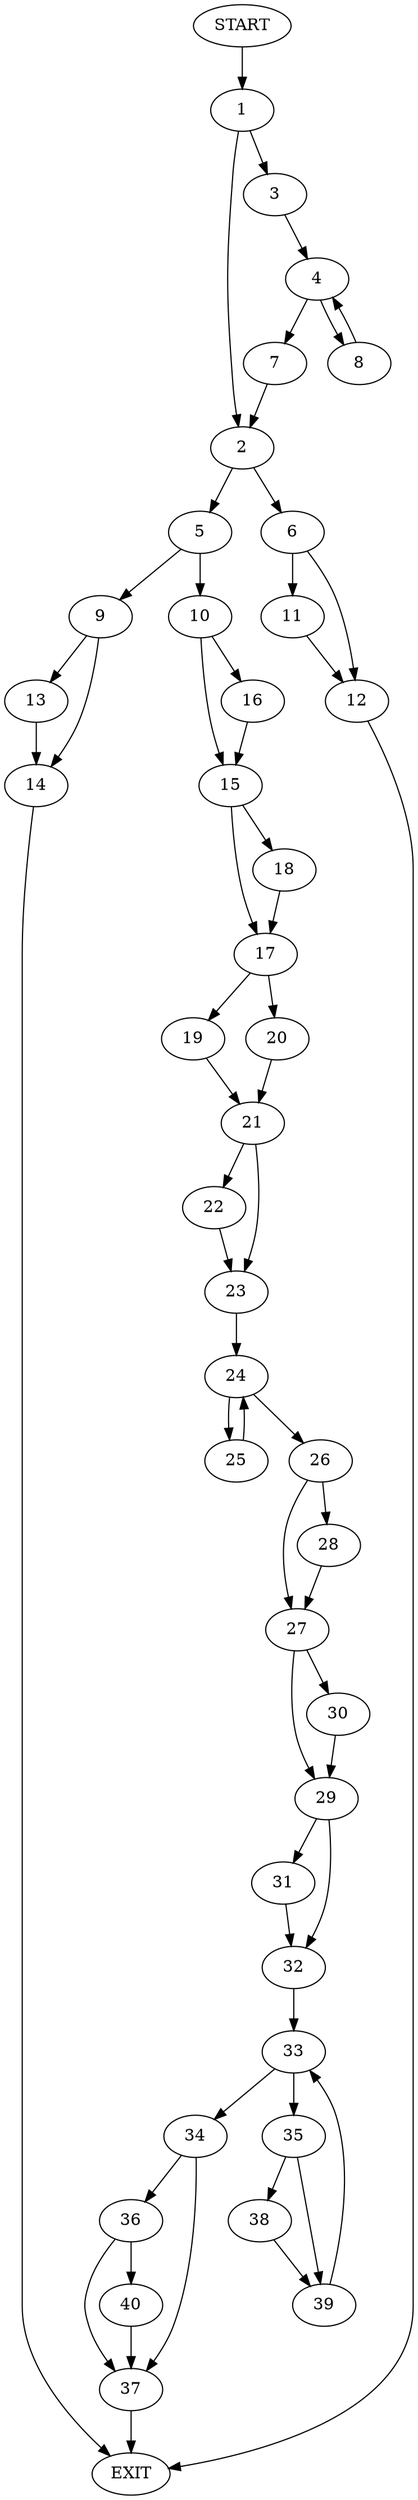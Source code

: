 digraph {
0 [label="START"]
41 [label="EXIT"]
0 -> 1
1 -> 2
1 -> 3
3 -> 4
2 -> 5
2 -> 6
4 -> 7
4 -> 8
8 -> 4
7 -> 2
5 -> 9
5 -> 10
6 -> 11
6 -> 12
12 -> 41
11 -> 12
9 -> 13
9 -> 14
10 -> 15
10 -> 16
14 -> 41
13 -> 14
16 -> 15
15 -> 17
15 -> 18
17 -> 19
17 -> 20
18 -> 17
19 -> 21
20 -> 21
21 -> 22
21 -> 23
22 -> 23
23 -> 24
24 -> 25
24 -> 26
26 -> 27
26 -> 28
25 -> 24
28 -> 27
27 -> 29
27 -> 30
29 -> 31
29 -> 32
30 -> 29
32 -> 33
31 -> 32
33 -> 34
33 -> 35
34 -> 36
34 -> 37
35 -> 38
35 -> 39
38 -> 39
39 -> 33
37 -> 41
36 -> 40
36 -> 37
40 -> 37
}
